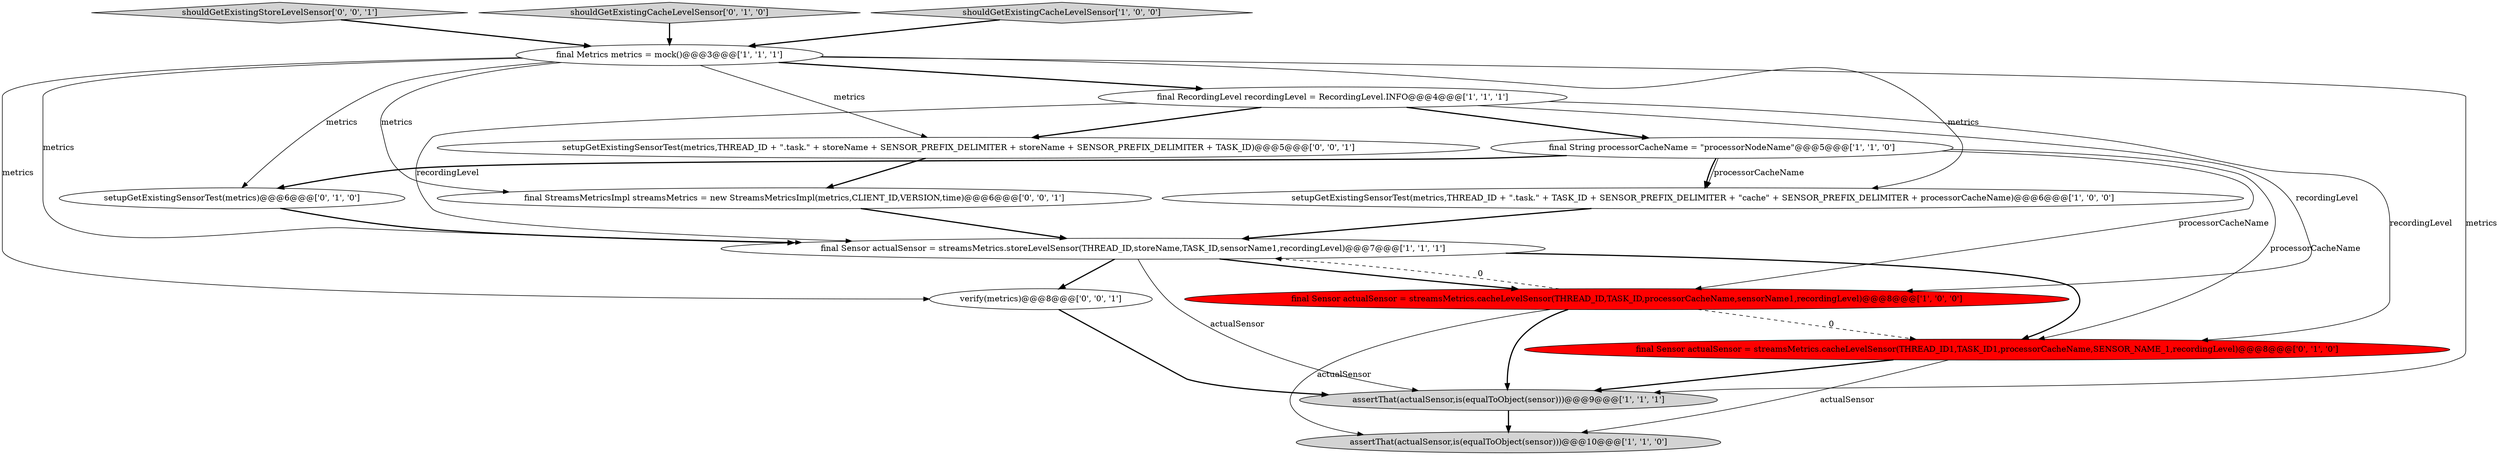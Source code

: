 digraph {
5 [style = filled, label = "final String processorCacheName = \"processorNodeName\"@@@5@@@['1', '1', '0']", fillcolor = white, shape = ellipse image = "AAA0AAABBB1BBB"];
10 [style = filled, label = "final Sensor actualSensor = streamsMetrics.cacheLevelSensor(THREAD_ID1,TASK_ID1,processorCacheName,SENSOR_NAME_1,recordingLevel)@@@8@@@['0', '1', '0']", fillcolor = red, shape = ellipse image = "AAA1AAABBB2BBB"];
14 [style = filled, label = "final StreamsMetricsImpl streamsMetrics = new StreamsMetricsImpl(metrics,CLIENT_ID,VERSION,time)@@@6@@@['0', '0', '1']", fillcolor = white, shape = ellipse image = "AAA0AAABBB3BBB"];
12 [style = filled, label = "setupGetExistingSensorTest(metrics,THREAD_ID + \".task.\" + storeName + SENSOR_PREFIX_DELIMITER + storeName + SENSOR_PREFIX_DELIMITER + TASK_ID)@@@5@@@['0', '0', '1']", fillcolor = white, shape = ellipse image = "AAA0AAABBB3BBB"];
11 [style = filled, label = "setupGetExistingSensorTest(metrics)@@@6@@@['0', '1', '0']", fillcolor = white, shape = ellipse image = "AAA0AAABBB2BBB"];
4 [style = filled, label = "assertThat(actualSensor,is(equalToObject(sensor)))@@@10@@@['1', '1', '0']", fillcolor = lightgray, shape = ellipse image = "AAA0AAABBB1BBB"];
8 [style = filled, label = "final RecordingLevel recordingLevel = RecordingLevel.INFO@@@4@@@['1', '1', '1']", fillcolor = white, shape = ellipse image = "AAA0AAABBB1BBB"];
6 [style = filled, label = "final Sensor actualSensor = streamsMetrics.cacheLevelSensor(THREAD_ID,TASK_ID,processorCacheName,sensorName1,recordingLevel)@@@8@@@['1', '0', '0']", fillcolor = red, shape = ellipse image = "AAA1AAABBB1BBB"];
3 [style = filled, label = "final Sensor actualSensor = streamsMetrics.storeLevelSensor(THREAD_ID,storeName,TASK_ID,sensorName1,recordingLevel)@@@7@@@['1', '1', '1']", fillcolor = white, shape = ellipse image = "AAA0AAABBB1BBB"];
2 [style = filled, label = "setupGetExistingSensorTest(metrics,THREAD_ID + \".task.\" + TASK_ID + SENSOR_PREFIX_DELIMITER + \"cache\" + SENSOR_PREFIX_DELIMITER + processorCacheName)@@@6@@@['1', '0', '0']", fillcolor = white, shape = ellipse image = "AAA0AAABBB1BBB"];
15 [style = filled, label = "verify(metrics)@@@8@@@['0', '0', '1']", fillcolor = white, shape = ellipse image = "AAA0AAABBB3BBB"];
0 [style = filled, label = "final Metrics metrics = mock()@@@3@@@['1', '1', '1']", fillcolor = white, shape = ellipse image = "AAA0AAABBB1BBB"];
13 [style = filled, label = "shouldGetExistingStoreLevelSensor['0', '0', '1']", fillcolor = lightgray, shape = diamond image = "AAA0AAABBB3BBB"];
9 [style = filled, label = "shouldGetExistingCacheLevelSensor['0', '1', '0']", fillcolor = lightgray, shape = diamond image = "AAA0AAABBB2BBB"];
7 [style = filled, label = "assertThat(actualSensor,is(equalToObject(sensor)))@@@9@@@['1', '1', '1']", fillcolor = lightgray, shape = ellipse image = "AAA0AAABBB1BBB"];
1 [style = filled, label = "shouldGetExistingCacheLevelSensor['1', '0', '0']", fillcolor = lightgray, shape = diamond image = "AAA0AAABBB1BBB"];
14->3 [style = bold, label=""];
9->0 [style = bold, label=""];
15->7 [style = bold, label=""];
6->4 [style = solid, label="actualSensor"];
5->6 [style = solid, label="processorCacheName"];
0->3 [style = solid, label="metrics"];
2->3 [style = bold, label=""];
3->7 [style = solid, label="actualSensor"];
0->14 [style = solid, label="metrics"];
6->3 [style = dashed, label="0"];
5->2 [style = solid, label="processorCacheName"];
0->11 [style = solid, label="metrics"];
3->6 [style = bold, label=""];
3->15 [style = bold, label=""];
10->4 [style = solid, label="actualSensor"];
1->0 [style = bold, label=""];
7->4 [style = bold, label=""];
0->2 [style = solid, label="metrics"];
10->7 [style = bold, label=""];
0->7 [style = solid, label="metrics"];
6->10 [style = dashed, label="0"];
0->12 [style = solid, label="metrics"];
3->10 [style = bold, label=""];
5->2 [style = bold, label=""];
8->5 [style = bold, label=""];
11->3 [style = bold, label=""];
5->10 [style = solid, label="processorCacheName"];
8->6 [style = solid, label="recordingLevel"];
12->14 [style = bold, label=""];
0->8 [style = bold, label=""];
5->11 [style = bold, label=""];
6->7 [style = bold, label=""];
8->10 [style = solid, label="recordingLevel"];
0->15 [style = solid, label="metrics"];
8->3 [style = solid, label="recordingLevel"];
8->12 [style = bold, label=""];
13->0 [style = bold, label=""];
}
